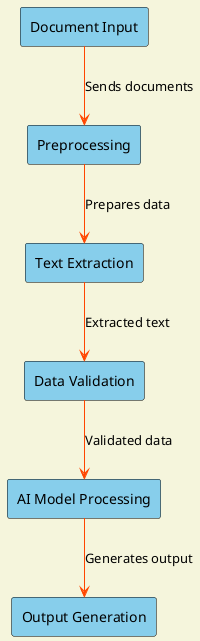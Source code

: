 @startuml
skinparam backgroundColor #F5F5DC
skinparam arrowColor #FF4500
skinparam component {
    BackgroundColor #87CEEB
    BorderColor #000000
}
skinparam rectangle {
    BackgroundColor #87CEEB
    BorderColor #000000
}

rectangle "Document Input" as Input
rectangle "Preprocessing" as Preprocess
rectangle "Text Extraction" as Extract
rectangle "Data Validation" as Validate
rectangle "AI Model Processing" as Process
rectangle "Output Generation" as Output

Input -[#FF4500]-> Preprocess : "Sends documents"
Preprocess -[#FF4500]-> Extract : "Prepares data"
Extract -[#FF4500]-> Validate : "Extracted text"
Validate -[#FF4500]-> Process : "Validated data"
Process -[#FF4500]-> Output : "Generates output"
@enduml